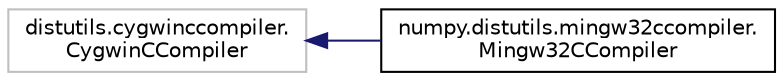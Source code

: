 digraph "Graphical Class Hierarchy"
{
 // LATEX_PDF_SIZE
  edge [fontname="Helvetica",fontsize="10",labelfontname="Helvetica",labelfontsize="10"];
  node [fontname="Helvetica",fontsize="10",shape=record];
  rankdir="LR";
  Node3187 [label="distutils.cygwinccompiler.\lCygwinCCompiler",height=0.2,width=0.4,color="grey75", fillcolor="white", style="filled",tooltip=" "];
  Node3187 -> Node0 [dir="back",color="midnightblue",fontsize="10",style="solid",fontname="Helvetica"];
  Node0 [label="numpy.distutils.mingw32ccompiler.\lMingw32CCompiler",height=0.2,width=0.4,color="black", fillcolor="white", style="filled",URL="$classnumpy_1_1distutils_1_1mingw32ccompiler_1_1Mingw32CCompiler.html",tooltip=" "];
}

